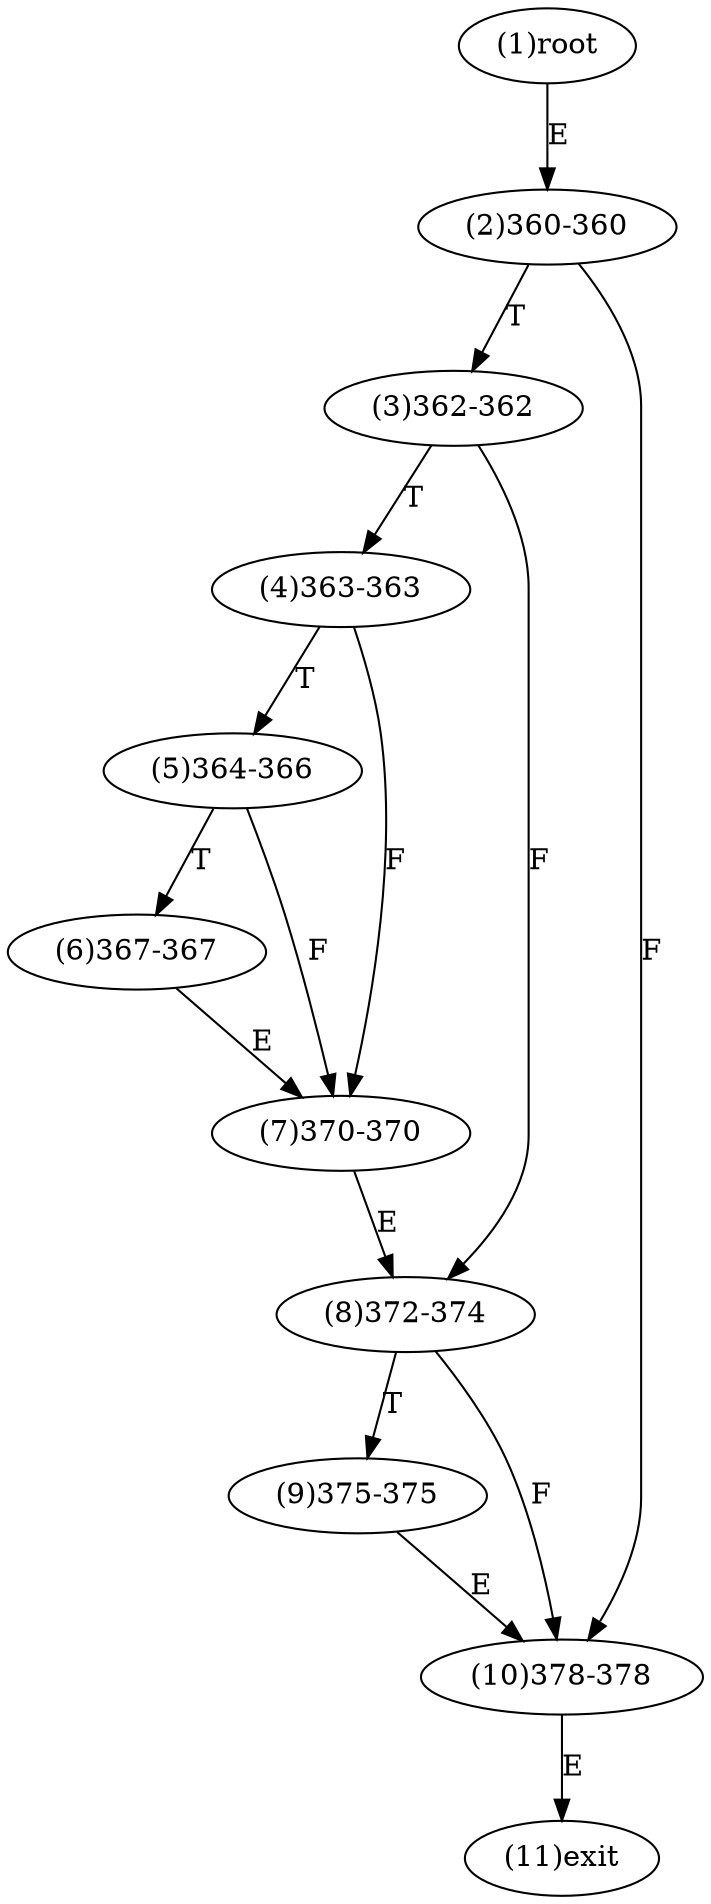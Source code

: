 digraph "" { 
1[ label="(1)root"];
2[ label="(2)360-360"];
3[ label="(3)362-362"];
4[ label="(4)363-363"];
5[ label="(5)364-366"];
6[ label="(6)367-367"];
7[ label="(7)370-370"];
8[ label="(8)372-374"];
9[ label="(9)375-375"];
10[ label="(10)378-378"];
11[ label="(11)exit"];
1->2[ label="E"];
2->10[ label="F"];
2->3[ label="T"];
3->8[ label="F"];
3->4[ label="T"];
4->7[ label="F"];
4->5[ label="T"];
5->7[ label="F"];
5->6[ label="T"];
6->7[ label="E"];
7->8[ label="E"];
8->10[ label="F"];
8->9[ label="T"];
9->10[ label="E"];
10->11[ label="E"];
}